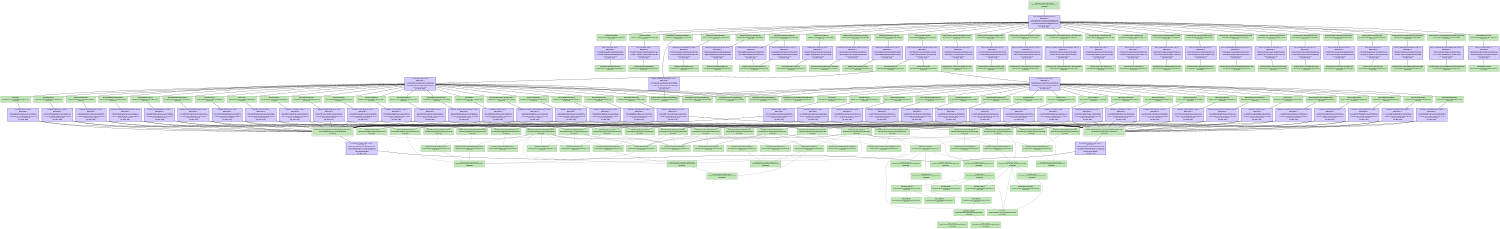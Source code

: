 digraph DreamCatcher {
   size = "10.000000,8.500000";
   concentrate = false;

   node [ shape = box, style = filled, color = "0.3 0.5 0.6", fillcolor = "0.3 0.2 0.9", fontname = "Monaco", fontsize = "9" ];
   n00001 [ label = "Release/DreamCatcher.app\n1fcf1aed775b58eb0cd5bf24de08218d\nUpToDate", peripheries = 3 ];
   n00002 [ label = "Contents/Info.plist\nc8097ae70e8da27ccbabd965fe4af122\nUpToDate" ];
   n00003 [ label = "DreamCatcher.build/Info.plist\n000000004470cd200000000000000851\nUpToDate" ];
   n00004 [ label = "Contents/PkgInfo\n1898711c08ea311fb9b554847e3a1a85\nUpToDate" ];
   n00005 [ label = "DreamCatcher.build/PkgInfo\n000000004470a3440000000000000008\nUpToDate" ];
   n00006 [ label = "Frameworks/AGRegex.framework\n171a45c9c15b287200cb28f7203f492d\nUpToDate" ];
   n00007 [ label = "DreamCatcher/AGRegex.framework[C]\n000000004375f11a00000000000000cc\nUpToDate" ];
   n00008 [ label = "English.lproj/MainMenu.nib\n26cc57f82ded7cca96f7ee790ce9d1d8\nUpToDate" ];
   n00009 [ label = "English.lproj/MainMenu.nib\n0000000043753cf80000000000000110\nUpToDate" ];
   n00010 [ label = "English.lproj/MyDocument.nib\nfaa8be9ebf49491e504dc2f5aa4f4d22\nUpToDate" ];
   n00011 [ label = "English.lproj/MyDocument.nib\n000000004308dd3f00000000000000cc\nUpToDate" ];
   n00012 [ label = "Resources/DreamCatcher.icns\n000000004308dd3e000000000000c2e4\nUpToDate" ];
   n00013 [ label = "DreamCatcher/DreamCatcher.icns\n000000004308dd3e000000000000c2e4\nUpToDate" ];
   n00014 [ label = "Resources/Credits.rtf\nbaaf8c137d96ff2e877dcd16c449e84e\nUpToDate" ];
   n00015 [ label = "DreamCatcher/Credits.rtf\n0000000043782c640000000000000187\nUpToDate" ];
   n00016 [ label = "Resources/DreamCatcher-Info.plist\n9a695a4586c6a251fb4a70a35ba59a80\nUpToDate" ];
   n00017 [ label = "DreamCatcher/DreamCatcher-Info.plist\n000000004470cd010000000000000851\nUpToDate" ];
   n00018 [ label = "English.lproj/Preferences.nib\n02b0cefbde687ec8fdce5df68cc43b8c\nUpToDate" ];
   n00019 [ label = "English.lproj/Preferences.nib\n00000000444873850000000000000110\nUpToDate" ];
   n00020 [ label = "ppc/MyDocument.o\n69d2977a4129f390bec770e290915349\nUpToDate" ];
   n00021 [ label = "Headers/AppKit.h\n000000004385bc150000000000001504\nUpToDate" ];
   n00022 [ label = "AppKit-ausahgauywlhbgcqekinalaiwwdd/AppKit.h.gch\n9d212daf88ebf1522377d479e9d5f62d\nUpToDate", peripheries = 3 ];
   n00023 [ label = "DreamCatcher/MyDocument.m\n00000000437539a20000000000007376\nUpToDate" ];
   n00024 [ label = "i386/MyDocument.o\n25a5b710b7bc48fbf38a244c84deb81e\nUpToDate" ];
   n00025 [ label = "AppKit-aqewydexorohcadavxupqzzvfews/AppKit.h.gch\n41f7ab6525cb5a28a404517ac83f670c\nUpToDate", peripheries = 3 ];
   n00026 [ label = "ppc/GUIMain.o\ndd79fa3ed39f18194fbcac1e5daba449\nUpToDate" ];
   n00027 [ label = "DreamCatcher/GUIMain.m\n0000000043e795f20000000000000078\nUpToDate" ];
   n00028 [ label = "i386/GUIMain.o\nfb8219e8f231a7dde3bca3c27d72b636\nUpToDate" ];
   n00029 [ label = "ppc/Page.o\n63a4b24d779cc7864440a760d3c81275\nUpToDate" ];
   n00030 [ label = "DreamCatcher/Page.m\n000000004308dd4100000000000001b5\nUpToDate" ];
   n00031 [ label = "i386/Page.o\n70e66a5a21efdc2bb07b2b4e28df729c\nUpToDate" ];
   n00032 [ label = "ppc/Spider.o\n0bbbf4c27b82cc6fc93d7175a0b819a2\nUpToDate" ];
   n00033 [ label = "DreamCatcher/Spider.m\n000000004471eb840000000000002496\nUpToDate" ];
   n00034 [ label = "i386/Spider.o\ndd3943b2180c0c9b39d93ace637db930\nUpToDate" ];
   n00035 [ label = "ppc/ConditionVariable.o\n93a6d2c1d1368985bcdb0eac62d2437f\nUpToDate" ];
   n00036 [ label = "DreamCatcher/ConditionVariable.m\n000000004470a11e0000000000000928\nUpToDate" ];
   n00037 [ label = "i386/ConditionVariable.o\n4af634f441c89df4d123e9bddbe09cef\nUpToDate" ];
   n00038 [ label = "ppc/Response.o\n1af30f0cd6406610e46403504225e01e\nUpToDate" ];
   n00039 [ label = "DreamCatcher/Response.m\n000000004308dd410000000000000118\nUpToDate" ];
   n00040 [ label = "i386/Response.o\n4bd59181034920d51169a4dd3184e224\nUpToDate" ];
   n00041 [ label = "ppc/ErrorResponse.o\nf2d295f26e956578372c90ec652e3c93\nUpToDate" ];
   n00042 [ label = "DreamCatcher/ErrorResponse.m\n000000004308dd3f00000000000001a8\nUpToDate" ];
   n00043 [ label = "i386/ErrorResponse.o\n78a772160d5fb767c5e531bf3988571b\nUpToDate" ];
   n00044 [ label = "ppc/FoundationWebClient.o\nbc7dee47df0cd4330ae1f79227608477\nUpToDate" ];
   n00045 [ label = "DreamCatcher/FoundationWebClient.m\n00000000444874320000000000003f9d\nUpToDate" ];
   n00046 [ label = "i386/FoundationWebClient.o\n9f8e1822a287fde78387ef9a35458def\nUpToDate" ];
   n00047 [ label = "ppc/UnknownTypeResponse.o\nd25191468f0384395c7193e4e1dabffa\nUpToDate" ];
   n00048 [ label = "DreamCatcher/UnknownTypeResponse.m\n000000004308dd4200000000000001f8\nUpToDate" ];
   n00049 [ label = "i386/UnknownTypeResponse.o\n5f76b71d17e8bb45d66e1fd68510b7d3\nUpToDate" ];
   n00050 [ label = "ppc/RobotsTxt.o\nff3bdc3cba28a601fc8864d538d8de55\nUpToDate" ];
   n00051 [ label = "DreamCatcher/RobotsTxt.m\n000000004339705100000000000013c2\nUpToDate" ];
   n00052 [ label = "i386/RobotsTxt.o\n5749b90acfa360383e60562d760b118e\nUpToDate" ];
   n00053 [ label = "ppc/DCProperties.o\nca30d32048379e4fdafa1987ecf78ac9\nUpToDate" ];
   n00054 [ label = "DreamCatcher/DCProperties.m\n000000004470ccbf0000000000000438\nUpToDate" ];
   n00055 [ label = "i386/DCProperties.o\nfc37010971f21ecf2be6a26f188f9644\nUpToDate" ];
   n00056 [ label = "ppc/Spellchecker.o\n6185ec45bdeeb967745f98de0a01e2f2\nUpToDate" ];
   n00057 [ label = "DreamCatcher/Spellchecker.m\n0000000043150dc40000000000001419\nUpToDate" ];
   n00058 [ label = "i386/Spellchecker.o\n06d774b5bfe836cb6b95964d4bdb2f7d\nUpToDate" ];
   n00059 [ label = "ppc/PreferencesController.o\n779cd6b56cecba1db572b521709c2aa9\nUpToDate" ];
   n00060 [ label = "DreamCatcher/PreferencesController.m\n000000004448745200000000000014df\nUpToDate" ];
   n00061 [ label = "i386/PreferencesController.o\nad38d4b9b953e4c7b73d51619839c0ea\nUpToDate" ];
   n00062 [ label = "ppc/DCTableView.o\n30a0b91602e8f134a5c3c95944d44124\nUpToDate" ];
   n00063 [ label = "DreamCatcher/DCTableView.m\n000000004308dd3e00000000000004ea\nUpToDate" ];
   n00064 [ label = "i386/DCTableView.o\ndc0bc2734b4a1f18a393e56ba45df362\nUpToDate" ];
   n00065 [ label = "ppc/EntityReference.o\na6efab6cc8b0deae5e5c7872fe8c51b7\nUpToDate" ];
   n00066 [ label = "DreamCatcher/EntityReference.m\n000000004308dd3f00000000000055cb\nUpToDate" ];
   n00067 [ label = "i386/EntityReference.o\n7518cb09a2d3080da08184a15281ad06\nUpToDate" ];
   n00068 [ label = "ppc/DCUtil.o\n5aa3bb2ca0430099d5afd92a8fee5b4c\nUpToDate" ];
   n00069 [ label = "DreamCatcher/DCUtil.m\n0000000043274f77000000000000033e\nUpToDate" ];
   n00070 [ label = "i386/DCUtil.o\n9c525eb127fb25e3ee9fd84d9227f554\nUpToDate" ];
   n00071 [ label = "ppc/DSFileTypeDrag.o\n084880a1da9eca6515315144d3cf3d82\nUpToDate" ];
   n00072 [ label = "DreamCatcher/DSFileTypeDrag.m\n00000000437538490000000000000ca8\nUpToDate" ];
   n00073 [ label = "i386/DSFileTypeDrag.o\nf9cfd2cff2cf7ad267d065454d7115ac\nUpToDate" ];
   n00074 [ label = "ppc/DSFolderDrag.o\nc37c52e07086d72dec6f0d6e8f87394f\nUpToDate" ];
   n00075 [ label = "DreamCatcher/DSFolderDrag.m\n00000000437538490000000000001e88\nUpToDate" ];
   n00076 [ label = "i386/DSFolderDrag.o\n5066621dc4b1c4e2de67ddbfcf487fa8\nUpToDate" ];
   n00077 [ label = "ppc/NSAppleScript+HandlerCalls.o\n02dce9d6fb7c4c4711e4c251f001e0d5\nUpToDate" ];
   n00078 [ label = "DreamCatcher/NSAppleScript+HandlerCalls.m\n0000000043752305000000000000078f\nUpToDate" ];
   n00079 [ label = "i386/NSAppleScript+HandlerCalls.o\n03880ee74cd62e9007ee400024b98d13\nUpToDate" ];
   n00080 [ label = "ppc/TidyHTMLParser.o\n56904f0e67e5d3bf4184ad4693c08754\nUpToDate" ];
   n00081 [ label = "DreamCatcher/TidyHTMLParser.m\n000000004470a2c20000000000000cfa\nUpToDate" ];
   n00082 [ label = "i386/TidyHTMLParser.o\n31e9d035a63a43c8cbea46af20f8c264\nUpToDate" ];
   n00083 [ label = "ppc/DreamCatcher\nddec45ed0a6bc5dd4962ee3892fd231e\nUpToDate" ];
   n00084 [ label = "Frameworks/WebKit.framework[C]\n00000000436acc7f00000000000000ee\nUpToDate" ];
   n00085 [ label = "Frameworks/CoreFoundation.framework[C]\n0000000042a51d7900000000000000cc\nUpToDate" ];
   n00086 [ label = "Frameworks/Quartz.framework[C]\n0000000042a51d8700000000000000ee\nUpToDate" ];
   n00087 [ label = "Frameworks/Cocoa.framework[C]\n0000000042a51d7b00000000000000cc\nUpToDate" ];
   n00088 [ label = "i386/DreamCatcher\n9954968cd81e0741cdd54dc200e4ff08\nUpToDate" ];
   n00089 [ label = "MacOS/DreamCatcher\n77aca3cffed45deeeac215687d0833f4\nUpToDate" ];
   n00090 [ label = "DreamCatcher Help/correctingerrors.html\n08d1858319114cc2892e281d95c08744\nUpToDate" ];
   n00091 [ label = "DreamCatcher Help/correctingerrors.html\n0000000043782b1a00000000000011d9\nUpToDate" ];
   n00092 [ label = "DreamCatcher Help/Dictionaries.html\n51d3d52bbe39e4d706ab1fc955575a2d\nUpToDate" ];
   n00093 [ label = "DreamCatcher Help/Dictionaries.html\n000000004378224f00000000000009bf\nUpToDate" ];
   n00094 [ label = "DreamCatcher Help/DreamCatcher Help idx\n28fcbf10d67ec5a0b345829c2d563509\nUpToDate" ];
   n00095 [ label = "DreamCatcher Help/DreamCatcher Help idx\n000000004378224f0000000000003000\nUpToDate" ];
   n00096 [ label = "DreamCatcher Help/DreamCatcher Help.helpindex\nd3b3b646f1ef130f687456acc82483b5\nUpToDate" ];
   n00097 [ label = "DreamCatcher Help/DreamCatcher Help.helpindex\n000000004378224f00000000000039aa\nUpToDate" ];
   n00098 [ label = "DreamCatcher Help/empty.html\n5ca473c8ecc0a881acc5921ea541e788\nUpToDate" ];
   n00099 [ label = "DreamCatcher Help/empty.html\n000000004378224f0000000000000000\nUpToDate" ];
   n00100 [ label = "DreamCatcher Help/help.css\n22abe03744d4281816646b12f9b3117c\nUpToDate" ];
   n00101 [ label = "DreamCatcher Help/help.css\n000000004378224f00000000000009a6\nUpToDate" ];
   n00102 [ label = "DreamCatcher Help/ignoringerrors.html\nf7f27780e026ab67e94afe211ea03645\nUpToDate" ];
   n00103 [ label = "DreamCatcher Help/ignoringerrors.html\n0000000043782581000000000000061e\nUpToDate" ];
   n00104 [ label = "DreamCatcher Help/Introduction.html\n58125d73e663416548277aaf3e9120f2\nUpToDate" ];
   n00105 [ label = "DreamCatcher Help/Introduction.html\n00000000437824740000000000000733\nUpToDate" ];
   n00106 [ label = "DreamCatcher Help/modifyingthedictionary.html\n3d58483832d4d3d1f5f2c507cb2c9647\nUpToDate" ];
   n00107 [ label = "DreamCatcher Help/modifyingthedictionary.html\n00000000437829310000000000000544\nUpToDate" ];
   n00108 [ label = "DreamCatcher Help/preferences.html\nab8a22cdb13291e30ec164ea32726120\nUpToDate" ];
   n00109 [ label = "DreamCatcher Help/preferences.html\n0000000043782a470000000000000ecb\nUpToDate" ];
   n00110 [ label = "DreamCatcher Help/Reference.html\n052dc2a69007c827e748375e8ae8bfc5\nUpToDate" ];
   n00111 [ label = "DreamCatcher Help/Reference.html\n0000000043c1fcb40000000000000c43\nUpToDate" ];
   n00112 [ label = "DreamCatcher Help/spellchecking.html\n466e1c3e630b2339158544d88f75887d\nUpToDate" ];
   n00113 [ label = "DreamCatcher Help/spellchecking.html\n00000000437827520000000000000d84\nUpToDate" ];
   n00114 [ label = "DreamCatcher Help/top.html\ndc14eb2d1c8c45d1617b1385a5c32e58\nUpToDate" ];
   n00115 [ label = "DreamCatcher Help/top.html\n00000000437823670000000000000473\nUpToDate" ];
   n00116 [ label = "DreamCatcher Help/usingdreamcatcher.html\n9a54961a28cc54e4d8abfecb05b24fee\nUpToDate" ];
   n00117 [ label = "DreamCatcher Help/usingdreamcatcher.html\n0000000043782251000000000000031b\nUpToDate" ];
   n00118 [ label = "DreamCatcher Help/usingdreamcatcherframe.html\n231916cea1d2a48443b15c400dc7aba0\nUpToDate" ];
   n00119 [ label = "DreamCatcher Help/usingdreamcatcherframe.html\n00000000437825cb000000000000022f\nUpToDate" ];
   n00120 [ label = "HelpImages/Icon.png\nd0ce7a5b20e887120676da91faac857f\nUpToDate" ];
   n00121 [ label = "HelpImages/Icon.png\n00000000437822510000000000006591\nUpToDate" ];
   n00122 [ label = "DreamCatcher/MyDocument.h\n00000000437504440000000000000609\nUpToDate" ];
   n00123 [ label = "DreamCatcher/Spider.h\n000000004308dd41000000000000060a\nUpToDate" ];
   n00124 [ label = "DreamCatcher/Spellchecker.h\n000000004308dd410000000000000356\nUpToDate" ];
   n00125 [ label = "DreamCatcher/Page.h\n000000004308dd4100000000000000c6\nUpToDate" ];
   n00126 [ label = "DreamCatcher/DCProperties.h\n000000004308dd3e000000000000010d\nUpToDate" ];
   n00127 [ label = "DreamCatcher/PreferencesController.h\n00000000444872350000000000000274\nUpToDate" ];
   n00128 [ label = "DreamCatcher/NSAppleScript+HandlerCalls.h\n00000000437501f90000000000000284\nUpToDate" ];
   n00129 [ label = "DreamCatcher/ProgressListener.h\n0000000043e795d40000000000000092\nUpToDate" ];
   n00130 [ label = "DreamCatcher/WebClient.h\n000000004308dd420000000000000264\nUpToDate" ];
   n00131 [ label = "DreamCatcher/Response.h\n0000000043e7955b0000000000000089\nUpToDate" ];
   n00132 [ label = "DreamCatcher/ConditionVariable.h\n000000004308dd3e00000000000004fa\nUpToDate" ];
   n00133 [ label = "DreamCatcher/FoundationWebClient.h\n0000000044450f2e000000000000049c\nUpToDate" ];
   n00134 [ label = "DreamCatcher/RobotsTxt.h\n000000004308dd410000000000000298\nUpToDate" ];
   n00135 [ label = "libkern/OSAtomic.h\n0000000042a51e3a0000000000001a14\nUpToDate" ];
   n00136 [ label = "include/pthread.h\n0000000042a51e3b00000000000038d4\nUpToDate" ];
   n00137 [ label = "include/_types.h\n0000000042a51e38000000000000063a\nUpToDate" ];
   n00138 [ label = "include/pthread_impl.h\n0000000042a51e3b0000000000000639\nUpToDate" ];
   n00139 [ label = "include/sched.h\n0000000042a51e3c000000000000055e\nUpToDate" ];
   n00140 [ label = "include/time.h\n0000000042a51e3c00000000000016dc\nUpToDate" ];
   n00141 [ label = "sys/cdefs.h\n0000000042a51e3c0000000000003314\nUpToDate" ];
   n00142 [ label = "sys/_types.h\n0000000042a51e3c0000000000001f2d\nUpToDate" ];
   n00143 [ label = "machine/_types.h\n0000000042a51e3a00000000000004b5\nUpToDate" ];
   n00144 [ label = "ppc/_types.h\n0000000042a51e3b000000000000100c\nUpToDate" ];
   n00145 [ label = "i386/_types.h\n0000000042a51e3a000000000000100f\nUpToDate" ];
   n00146 [ label = "machine/_limits.h\n0000000042a51e3a00000000000004b5\nUpToDate" ];
   n00147 [ label = "xlocale/_time.h\n0000000042a51e3c000000000000053a\nUpToDate" ];
   n00148 [ label = "ppc/_limits.h\n0000000042a51e3b000000000000042a\nUpToDate" ];
   n00149 [ label = "i386/_limits.h\n0000000042a51e3a000000000000042d\nUpToDate" ];
   n00150 [ label = "include/stddef.h\n0000000042c4ae8d0000000000003193\nUpToDate" ];
   n00151 [ label = "include/stdint.h\n0000000042a51e3a0000000000001a59\nUpToDate" ];
   n00152 [ label = "include/stdbool.h\n0000000042a51e3d0000000000000640\nUpToDate" ];
   n00153 [ label = "DreamCatcher/ErrorResponse.h\n000000004308dd3f000000000000015a\nUpToDate" ];
   n00154 [ label = "Headers/AGRegex.h\n000000004375f11a0000000000003113\nUpToDate" ];
   n00155 [ label = "DreamCatcher/UnknownTypeResponse.h\n000000004308dd42000000000000016d\nUpToDate" ];
   n00156 [ label = "DreamCatcher/EntityReference.h\n000000004308dd3f0000000000000089\nUpToDate" ];
   n00157 [ label = "DreamCatcher/DCUtil.h\n0000000043274bdf0000000000000112\nUpToDate" ];
   n00158 [ label = "DreamCatcher/TidyHTMLParser.h\n0000000044450dd800000000000001be\nUpToDate" ];
   n00159 [ label = "DreamCatcher/DSFileTypeDrag.h\n0000000043753849000000000000039b\nUpToDate" ];
   n00160 [ label = "DreamCatcher/DSFolderDrag.h\n00000000437538490000000000000358\nUpToDate" ];
   n00161 [ label = "DreamCatcher/DCTableView.h\n000000004308dd3e000000000000008f\nUpToDate" ];

   node [ shape = box, style = "filled,bold", color = "0.7 0.5 0.7", fillcolor = "0.7 0.2 1.0", fontname = "Monaco", fontsize = "9" ];
   c00001 [ label = "PBXCp Info.plist <wt:0>\nwaitCount: 0\n000000004470cd200000000000000851\n^ c8097ae74afd6f5ccbabd965fe4af973\n= c8097ae70e8da27ccbabd965fe4af122\nDoesNotNeedToRun\n(no 'why' info)" ];
   c00002 [ label = "PBXCp PkgInfo <wt:0>\nwaitCount: 0\n00000000000000000000000000000000\n^ 1898711c08ea311fb9b554847e3a1a85\n= 1898711c08ea311fb9b554847e3a1a85\nDoesNotNeedToRun\n(no 'why' info)" ];
   c00003 [ label = "PBXCp AGRegex.framework <wt:2>\nwaitCount: 0\n000000004375f11a00000000000000cc\n^ 171a45c9822ed96800cb28f7203f49e1\n= 171a45c9c15b287200cb28f7203f492d\nDoesNotNeedToRun\n(no 'why' info)" ];
   c00004 [ label = "CpResource MainMenu.nib <wt:4>\nwaitCount: 0\n00000000000000000000000000000000\n^ 26cc57f82ded7cca96f7ee790ce9d1d8\n= 26cc57f82ded7cca96f7ee790ce9d1d8\nDoesNotNeedToRun\n(no 'why' info)" ];
   c00005 [ label = "CpResource MyDocument.nib <wt:4>\nwaitCount: 0\n00000000000000000000000000000000\n^ faa8be9ebf49491e504dc2f5aa4f4d22\n= faa8be9ebf49491e504dc2f5aa4f4d22\nDoesNotNeedToRun\n(no 'why' info)" ];
   c00006 [ label = "CpResource DreamCatcher.icns <wt:4>\nwaitCount: 0\n00000000000000000000000000000000\n^ 3342f4ffe83388f4a54d23670f837a72\n= 3342f4ffe83388f4a54d23670f837a72\nDoesNotNeedToRun\n(no 'why' info)" ];
   c00007 [ label = "CpResource Credits.rtf <wt:4>\nwaitCount: 0\n00000000000000000000000000000000\n^ baaf8c137d96ff2e877dcd16c449e84e\n= baaf8c137d96ff2e877dcd16c449e84e\nDoesNotNeedToRun\n(no 'why' info)" ];
   c00008 [ label = "CpResource DreamCatcher-Info.plist <wt:4>\nwaitCount: 0\n00000000000000000000000000000000\n^ 9a695a4586c6a251fb4a70a35ba59a80\n= 9a695a4586c6a251fb4a70a35ba59a80\nDoesNotNeedToRun\n(no 'why' info)" ];
   c00009 [ label = "CpResource Preferences.nib <wt:4>\nwaitCount: 0\n00000000000000000000000000000000\n^ 02b0cefbde687ec8fdce5df68cc43b8c\n= 02b0cefbde687ec8fdce5df68cc43b8c\nDoesNotNeedToRun\n(no 'why' info)" ];
   c00010 [ label = "CompileC MyDocument.o <wt:6>\nwaitCount: 0\n9d212daf8f39f71e2377d479e9d585d8\n^ f4f3bad5ce10048e9db0a49b7944d691\n= 69d2977a4129f390bec770e290915349\nDoesNotNeedToRun\n(no 'why' info)" ];
   c00011 [ label = "ProcessPCH AppKit.h.gch <wt:5>\nwaitCount: 0\n000000004385bc150000000000001504\n^ 9d212dafcb6e4d472377d479e9d5e329\n= 9d212daf88ebf1522377d479e9d5f62d\nDoesNotNeedToRun\n(no 'why' info)" ];
   c00012 [ label = "CompileC MyDocument.o <wt:6>\nwaitCount: 0\n41f7ab6522195c64a404517ac83f14f9\n^ 64521c7595a5149f578e75364ce1ace7\n= 25a5b710b7bc48fbf38a244c84deb81e\nDoesNotNeedToRun\n(no 'why' info)" ];
   c00013 [ label = "ProcessPCH AppKit.h.gch <wt:5>\nwaitCount: 0\n000000004385bc150000000000001504\n^ 41f7ab65664ee63da404517ac83f7208\n= 41f7ab6525cb5a28a404517ac83f670c\nDoesNotNeedToRun\n(no 'why' info)" ];
   c00014 [ label = "CompileC GUIMain.o <wt:6>\nwaitCount: 0\n9d212dafcb0c64a02377d479e9d5f655\n^ 4058d79118937cb96ccb7867b47e521c\n= dd79fa3ed39f18194fbcac1e5daba449\nDoesNotNeedToRun\n(no 'why' info)" ];
   c00015 [ label = "CompileC GUIMain.o <wt:6>\nwaitCount: 0\n41f7ab65662ccfdaa404517ac83f6774\n^ ba75b28d941d680747b8f2b8b54dd142\n= fb8219e8f231a7dde3bca3c27d72b636\nDoesNotNeedToRun\n(no 'why' info)" ];
   c00016 [ label = "CompileC Page.o <wt:6>\nwaitCount: 0\n9d212dafcb0c64092377d479e9d5f7d7\n^ fe859fe2bc90a38f673773193a1de5a2\n= 63a4b24d779cc7864440a760d3c81275\nDoesNotNeedToRun\n(no 'why' info)" ];
   c00017 [ label = "CompileC Page.o <wt:6>\nwaitCount: 0\n41f7ab65662ccf73a404517ac83f66f6\n^ 3111c13f47c31358147f7a34e0e0146a\n= 70e66a5a21efdc2bb07b2b4e28df729c\nDoesNotNeedToRun\n(no 'why' info)" ];
   c00018 [ label = "CompileC Spider.o <wt:6>\nwaitCount: 0\n9d212daf8851edda2377d479e9d5fb13\n^ 969ad96df3d321b5ea4aa50c496de2b1\n= 0bbbf4c27b82cc6fc93d7175a0b819a2\nDoesNotNeedToRun\n(no 'why' info)" ];
   c00019 [ label = "CompileC Spider.o <wt:6>\nwaitCount: 0\n41f7ab65257146a0a404517ac83f6a32\n^ 9ccee8d73d7d4a3b9ddd6bb4ab42d302\n= dd3943b2180c0c9b39d93ace637db930\nDoesNotNeedToRun\n(no 'why' info)" ];
   c00020 [ label = "CompileC ConditionVariable.o <wt:6>\nwaitCount: 0\n9d212daf8ff23dc52377d479e9d5d7fa\n^ 0e87ff6e5ec4b4409facdad58b079485\n= 93a6d2c1d1368985bcdb0eac62d2437f\nDoesNotNeedToRun\n(no 'why' info)" ];
   c00021 [ label = "CompileC ConditionVariable.o <wt:6>\nwaitCount: 0\n41f7ab6522d296bfa404517ac83f46db\n^ 0b019f91631a0b4b7527b8c713dfda34\n= 4af634f441c89df4d123e9bddbe09cef\nDoesNotNeedToRun\n(no 'why' info)" ];
   c00022 [ label = "CompileC Response.o <wt:6>\nwaitCount: 0\n9d212daf8804b9482377d479e9d5f7bc\n^ 87d222a35e44df58c713d729abf017a2\n= 1af30f0cd6406610e46403504225e01e\nDoesNotNeedToRun\n(no 'why' info)" ];
   c00023 [ label = "CompileC Response.o <wt:6>\nwaitCount: 0\n41f7ab6525241232a404517ac83f669d\n^ 0a223ae4266d32e7b56df5a7f9bb84b9\n= 4bd59181034920d51169a4dd3184e224\nDoesNotNeedToRun\n(no 'why' info)" ];
   c00024 [ label = "CompileC ErrorResponse.o <wt:6>\nwaitCount: 0\n9d212dafcb0c64092377d479e9d5f656\n^ 6ff3b85da5990171145b44958cfbcac5\n= f2d295f26e956578372c90ec652e3c93\nDoesNotNeedToRun\n(no 'why' info)" ];
   c00025 [ label = "CompileC ErrorResponse.o <wt:6>\nwaitCount: 0\n41f7ab65662ccf73a404517ac83f6777\n^ 3950d9736b73781461e160c5f1b7306c\n= 78a772160d5fb767c5e531bf3988571b\nDoesNotNeedToRun\n(no 'why' info)" ];
   c00026 [ label = "CompileC FoundationWebClient.o <wt:6>\nwaitCount: 0\n9d212daf885b7a1b2377d479e9d5f9f3\n^ 215cc3e85757ae28299623ebceb57d84\n= bc7dee47df0cd4330ae1f79227608477\nDoesNotNeedToRun\n(no 'why' info)" ];
   c00027 [ label = "CompileC FoundationWebClient.o <wt:6>\nwaitCount: 0\n41f7ab65257bd161a404517ac83f68d2\n^ de79b34787fc2c862783bee0fd7ae53d\n= 9f8e1822a287fde78387ef9a35458def\nDoesNotNeedToRun\n(no 'why' info)" ];
   c00028 [ label = "CompileC UnknownTypeResponse.o <wt:6>\nwaitCount: 0\n9d212dafcb0c64092377d479e9d5f631\n^ 4f70bce9440fe0307f06479d080f49cb\n= d25191468f0384395c7193e4e1dabffa\nDoesNotNeedToRun\n(no 'why' info)" ];
   c00029 [ label = "CompileC UnknownTypeResponse.o <wt:6>\nwaitCount: 0\n41f7ab65662ccf73a404517ac83f6710\n^ 1e811c7871c47436726a4eac4d2fd0c3\n= 5f76b71d17e8bb45d66e1fd68510b7d3\nDoesNotNeedToRun\n(no 'why' info)" ];
   c00030 [ label = "CompileC RobotsTxt.o <wt:6>\nwaitCount: 0\n9d212dafcb803bb92377d479e9d5d67b\n^ 621af19371a89db8dfffb0acd10d082e\n= ff3bdc3cba28a601fc8864d538d8de55\nDoesNotNeedToRun\n(no 'why' info)" ];
   c00031 [ label = "CompileC RobotsTxt.o <wt:6>\nwaitCount: 0\n41f7ab6566a090c3a404517ac83f475a\n^ 16be126fa903f0fb9a640757be3456d4\n= 5749b90acfa360383e60562d760b118e\nDoesNotNeedToRun\n(no 'why' info)" ];
   c00032 [ label = "CompileC DCProperties.o <wt:6>\nwaitCount: 0\n9d212daf8f93e0d32377d479e9d5f318\n^ 5711fe8fc7a47e9cf98dcdfe052279d1\n= ca30d32048379e4fdafa1987ecf78ac9\nDoesNotNeedToRun\n(no 'why' info)" ];
   c00033 [ label = "CompileC DCProperties.o <wt:6>\nwaitCount: 0\n41f7ab6522b34ba9a404517ac83f6239\n^ bdc0aa6c534155668fe2f315d0b0f47d\n= fc37010971f21ecf2be6a26f188f9644\nDoesNotNeedToRun\n(no 'why' info)" ];
   c00034 [ label = "CompileC Spellchecker.o <wt:6>\nwaitCount: 0\n9d212daf88f621242377d479e9d5e4dc\n^ fca4c1ea3518984357284ca7e3d4062e\n= 6185ec45bdeeb967745f98de0a01e2f2\nDoesNotNeedToRun\n(no 'why' info)" ];
   c00035 [ label = "CompileC Spellchecker.o <wt:6>\nwaitCount: 0\n41f7ab6525d68a5ea404517ac83f75fd\n^ 4720dfd09a3ebc95cf91c73783e45a80\n= 06d774b5bfe836cb6b95964d4bdb2f7d\nDoesNotNeedToRun\n(no 'why' info)" ];
   c00036 [ label = "CompileC PreferencesController.o <wt:6>\nwaitCount: 0\n9d212daf88ebf74a2377d479e9d5e21e\n^ eabdfb1ae4074d57960561589949c8b7\n= 779cd6b56cecba1db572b521709c2aa9\nDoesNotNeedToRun\n(no 'why' info)" ];
   c00037 [ label = "CompileC PreferencesController.o <wt:6>\nwaitCount: 0\n41f7ab6525cb5c30a404517ac83f733f\n^ eccf7fdc9c98b8f71339001b5006b3d5\n= ad38d4b9b953e4c7b73d51619839c0ea\nDoesNotNeedToRun\n(no 'why' info)" ];
   c00038 [ label = "CompileC DCTableView.o <wt:6>\nwaitCount: 0\n9d212daf88ebf1522377d479e9d5f248\n^ ad8194b98a03006686b41d20ad01b36c\n= 30a0b91602e8f134a5c3c95944d44124\nDoesNotNeedToRun\n(no 'why' info)" ];
   c00039 [ label = "CompileC DCTableView.o <wt:6>\nwaitCount: 0\n41f7ab6525cb5a28a404517ac83f6369\n^ 9dfc69166e8145300797b4116c62900b\n= dc0bc2734b4a1f18a393e56ba45df362\nDoesNotNeedToRun\n(no 'why' info)" ];
   c00040 [ label = "CompileC EntityReference.o <wt:6>\nwaitCount: 0\n9d212daf88ebf1522377d479e9d5a36f\n^ 3bce86c3405b2ffc7d2bac0b1759f2d8\n= a6efab6cc8b0deae5e5c7872fe8c51b7\nDoesNotNeedToRun\n(no 'why' info)" ];
   c00041 [ label = "CompileC EntityReference.o <wt:6>\nwaitCount: 0\n41f7ab6525cb5a28a404517ac83f324e\n^ 34ef606c871852250485d5db9abe9f48\n= 7518cb09a2d3080da08184a15281ad06\nDoesNotNeedToRun\n(no 'why' info)" ];
   c00042 [ label = "CompileC DCUtil.o <wt:6>\nwaitCount: 0\n9d212dafcbe328c42377d479e9d5f50c\n^ c78296836ba0285df6d80d53663bae40\n= 5aa3bb2ca0430099d5afd92a8fee5b4c\nDoesNotNeedToRun\n(no 'why' info)" ];
   c00043 [ label = "CompileC DCUtil.o <wt:6>\nwaitCount: 0\n41f7ab6566c383bea404517ac83f642d\n^ dda5f5d44138a65d4a9b89375a189179\n= 9c525eb127fb25e3ee9fd84d9227f554\nDoesNotNeedToRun\n(no 'why' info)" ];
   c00044 [ label = "CompileC DSFileTypeDrag.o <wt:6>\nwaitCount: 0\n9d212dafcb9ec91b2377d479e9d5fa46\n^ 9569ad0e1100037e3646853d3a1ac7c4\n= 084880a1da9eca6515315144d3cf3d82\nDoesNotNeedToRun\n(no 'why' info)" ];
   c00045 [ label = "CompileC DSFileTypeDrag.o <wt:6>\nwaitCount: 0\n41f7ab6566be6261a404517ac83f6b67\n^ b83879aa947118b3c3d4343f854e7ecb\n= f9cfd2cff2cf7ad267d065454d7115ac\nDoesNotNeedToRun\n(no 'why' info)" ];
   c00046 [ label = "CompileC DSFolderDrag.o <wt:6>\nwaitCount: 0\n9d212daf88ebf1522377d479e9d5ebfd\n^ 5e5d7f4ff86d267fcf18d9176652d2b2\n= c37c52e07086d72dec6f0d6e8f87394f\nDoesNotNeedToRun\n(no 'why' info)" ];
   c00047 [ label = "CompileC DSFolderDrag.o <wt:6>\nwaitCount: 0\n41f7ab6525cb5a28a404517ac83f7adc\n^ 1191c978e17a9eca7a638cc507770574\n= 5066621dc4b1c4e2de67ddbfcf487fa8\nDoesNotNeedToRun\n(no 'why' info)" ];
   c00048 [ label = "CompileC NSAppleScript+HandlerCalls.o <wt:6>\nwaitCount: 0\n9d212daf88ebd3ae2377d479e9d5f326\n^ 9ffdc47973979fe93293162819d413f3\n= 02dce9d6fb7c4c4711e4c251f001e0d5\nDoesNotNeedToRun\n(no 'why' info)" ];
   c00049 [ label = "CompileC NSAppleScript+HandlerCalls.o <wt:6>\nwaitCount: 0\n41f7ab6525cb78d4a404517ac83f6207\n^ 427fa582691d5644a3ea117aec86ef14\n= 03880ee74cd62e9007ee400024b98d13\nDoesNotNeedToRun\n(no 'why' info)" ];
   c00050 [ label = "CompileC TidyHTMLParser.o <wt:6>\nwaitCount: 0\n9d212dafcc7419002377d479e9d5fcd3\n^ cbb162a1ab91cabf62f3793f7a157b87\n= 56904f0e67e5d3bf4184ad4693c08754\nDoesNotNeedToRun\n(no 'why' info)" ];
   c00051 [ label = "CompileC TidyHTMLParser.o <wt:6>\nwaitCount: 0\n41f7ab656154b27aa404517ac83f6df2\n^ 701e7b50c76ef1b26fee17d5e8c7af96\n= 31e9d035a63a43c8cbea46af20f8c264\nDoesNotNeedToRun\n(no 'why' info)" ];
   c00052 [ label = "Ld DreamCatcher <wt:6>\nwaitCount: 0\nb999f4d69a798ce02554f81e99a4ec30\n^ 6475b13b9012493d6c3616260b59cf2e\n= ddec45ed0a6bc5dd4962ee3892fd231e\nDoesNotNeedToRun\n(no 'why' info)" ];
   c00053 [ label = "Ld DreamCatcher <wt:6>\nwaitCount: 0\n649cde886e7f1ef798c22e218e5230ba\n^ fdc84804b66119b6551763e38eb6cfb2\n= 9954968cd81e0741cdd54dc200e4ff08\nDoesNotNeedToRun\n(no 'why' info)" ];
   c00054 [ label = "CreateUniversalBinary DreamCatcher <wt:6>\nwaitCount: 0\n44b8d361d275c29c84b7a3fa9219dc16\n^ 331470ae2ca19f726e75b692ef11efe2\n= 77aca3cffed45deeeac215687d0833f4\nDoesNotNeedToRun\n(no 'why' info)" ];
   c00055 [ label = "PBXCp correctingerrors.html <wt:10>\nwaitCount: 0\n0000000043782b1a00000000000011d9\n^ 08d185835a6967d8892e281d95c0969d\n= 08d1858319114cc2892e281d95c08744\nDoesNotNeedToRun\n(no 'why' info)" ];
   c00056 [ label = "PBXCp Dictionaries.html <wt:10>\nwaitCount: 0\n000000004378224f00000000000009bf\n^ 51d3d52bfd41c69806ab1fc955575392\n= 51d3d52bbe39e4d706ab1fc955575a2d\nDoesNotNeedToRun\n(no 'why' info)" ];
   c00057 [ label = "PBXCp \"DreamCatcher Help idx\" <wt:10>\nwaitCount: 0\n000000004378224f0000000000003000\n^ 28fcbf109506e7efb345829c2d560509\n= 28fcbf10d67ec5a0b345829c2d563509\nDoesNotNeedToRun\n(no 'why' info)" ];
   c00058 [ label = "PBXCp \"DreamCatcher Help.helpindex\" <wt:10>\nwaitCount: 0\n000000004378224f00000000000039aa\n^ d3b3b646b2973140687456acc824ba1f\n= d3b3b646f1ef130f687456acc82483b5\nDoesNotNeedToRun\n(no 'why' info)" ];
   c00059 [ label = "PBXCp empty.html <wt:10>\nwaitCount: 0\n000000004378224f0000000000000000\n^ 5ca473c8afb88aceacc5921ea541e788\n= 5ca473c8ecc0a881acc5921ea541e788\nDoesNotNeedToRun\n(no 'why' info)" ];
   c00060 [ label = "PBXCp help.css <wt:10>\nwaitCount: 0\n000000004378224f00000000000009a6\n^ 22abe03707ac0a5716646b12f9b318da\n= 22abe03744d4281816646b12f9b3117c\nDoesNotNeedToRun\n(no 'why' info)" ];
   c00061 [ label = "PBXCp ignoringerrors.html <wt:10>\nwaitCount: 0\n0000000043782581000000000000061e\n^ f7f27780a35e8ee6e94afe211ea0305b\n= f7f27780e026ab67e94afe211ea03645\nDoesNotNeedToRun\n(no 'why' info)" ];
   c00062 [ label = "PBXCp Introduction.html <wt:10>\nwaitCount: 0\n00000000437824740000000000000733\n^ 58125d73a51b651148277aaf3e9127c1\n= 58125d73e663416548277aaf3e9120f2\nDoesNotNeedToRun\n(no 'why' info)" ];
   c00063 [ label = "PBXCp modifyingthedictionary.html <wt:10>\nwaitCount: 0\n00000000437829310000000000000544\n^ 3d58483871acfae0f5f2c507cb2c9303\n= 3d58483832d4d3d1f5f2c507cb2c9647\nDoesNotNeedToRun\n(no 'why' info)" ];
   c00064 [ label = "PBXCp preferences.html <wt:10>\nwaitCount: 0\n0000000043782a470000000000000ecb\n^ ab8a22cdf24abba40ec164ea32726feb\n= ab8a22cdb13291e30ec164ea32726120\nDoesNotNeedToRun\n(no 'why' info)" ];
   c00065 [ label = "PBXCp Reference.html <wt:10>\nwaitCount: 0\n0000000043c1fcb40000000000000c43\n^ 052dc2a6d3c63493e748375e8ae8b386\n= 052dc2a69007c827e748375e8ae8bfc5\nDoesNotNeedToRun\n(no 'why' info)" ];
   c00066 [ label = "PBXCp spellchecking.html <wt:10>\nwaitCount: 0\n00000000437827520000000000000d84\n^ 466e1c3e2073046b158544d88f7585f9\n= 466e1c3e630b2339158544d88f75887d\nDoesNotNeedToRun\n(no 'why' info)" ];
   c00067 [ label = "PBXCp top.html <wt:10>\nwaitCount: 0\n00000000437823670000000000000473\n^ dc14eb2d5ff466b6617b1385a5c32a2b\n= dc14eb2d1c8c45d1617b1385a5c32e58\nDoesNotNeedToRun\n(no 'why' info)" ];
   c00068 [ label = "PBXCp usingdreamcatcher.html <wt:10>\nwaitCount: 0\n0000000043782251000000000000031b\n^ 9a54961a6bb476b5d8abfecb05b24cf5\n= 9a54961a28cc54e4d8abfecb05b24fee\nDoesNotNeedToRun\n(no 'why' info)" ];
   c00069 [ label = "PBXCp usingdreamcatcherframe.html <wt:10>\nwaitCount: 0\n00000000437825cb000000000000022f\n^ 231916cee2aa814f43b15c400dc7a98f\n= 231916cea1d2a48443b15c400dc7aba0\nDoesNotNeedToRun\n(no 'why' info)" ];
   c00070 [ label = "PBXCp Icon.png <wt:12>\nwaitCount: 0\n00000000437822510000000000006591\n^ d0ce7a5b6390a5430676da91faace0ee\n= d0ce7a5b20e887120676da91faac857f\nDoesNotNeedToRun\n(no 'why' info)" ];
   c00071 [ label = "PBXCp DreamCatcher.icns <wt:14>\nwaitCount: 0\n000000004308dd3e000000000000c2e4\n^ 3342f4ffe83388f4a54d23670f837a72\n= 3342f4ffab3b55caa54d23670f83b896\nDoesNotNeedToRun\n(no 'why' info)" ];
   c00072 [ label = "Touch DreamCatcher.app <wt:15>\nwaitCount: 0\n5d91590b650c7f3265c55b239a3640e6\n^ 425e43e6125727d96910e407443e616b\n= 1fcf1aed775b58eb0cd5bf24de08218d\nDoesNotNeedToRun\n(no 'why' info)" ];

   edge [ style = solid, color = black, arrowhead = none, arrowtail = normal ];
   n00001 -> { c00072 };
   n00002 -> { c00001 };
   n00004 -> { c00002 };
   n00006 -> { c00003 };
   n00008 -> { c00004 };
   n00010 -> { c00005 };
   n00012 -> { c00006 c00071 };
   n00014 -> { c00007 };
   n00016 -> { c00008 };
   n00018 -> { c00009 };
   n00020 -> { c00010 };
   n00022 -> { c00011 };
   n00024 -> { c00012 };
   n00025 -> { c00013 };
   n00026 -> { c00014 };
   n00028 -> { c00015 };
   n00029 -> { c00016 };
   n00031 -> { c00017 };
   n00032 -> { c00018 };
   n00034 -> { c00019 };
   n00035 -> { c00020 };
   n00037 -> { c00021 };
   n00038 -> { c00022 };
   n00040 -> { c00023 };
   n00041 -> { c00024 };
   n00043 -> { c00025 };
   n00044 -> { c00026 };
   n00046 -> { c00027 };
   n00047 -> { c00028 };
   n00049 -> { c00029 };
   n00050 -> { c00030 };
   n00052 -> { c00031 };
   n00053 -> { c00032 };
   n00055 -> { c00033 };
   n00056 -> { c00034 };
   n00058 -> { c00035 };
   n00059 -> { c00036 };
   n00061 -> { c00037 };
   n00062 -> { c00038 };
   n00064 -> { c00039 };
   n00065 -> { c00040 };
   n00067 -> { c00041 };
   n00068 -> { c00042 };
   n00070 -> { c00043 };
   n00071 -> { c00044 };
   n00073 -> { c00045 };
   n00074 -> { c00046 };
   n00076 -> { c00047 };
   n00077 -> { c00048 };
   n00079 -> { c00049 };
   n00080 -> { c00050 };
   n00082 -> { c00051 };
   n00083 -> { c00052 };
   n00088 -> { c00053 };
   n00089 -> { c00054 };
   n00090 -> { c00055 };
   n00092 -> { c00056 };
   n00094 -> { c00057 };
   n00096 -> { c00058 };
   n00098 -> { c00059 };
   n00100 -> { c00060 };
   n00102 -> { c00061 };
   n00104 -> { c00062 };
   n00106 -> { c00063 };
   n00108 -> { c00064 };
   n00110 -> { c00065 };
   n00112 -> { c00066 };
   n00114 -> { c00067 };
   n00116 -> { c00068 };
   n00118 -> { c00069 };
   n00120 -> { c00070 };
   c00001 -> { n00003 };
   c00002 -> { n00005 n00005 };
   c00003 -> { n00007 };
   c00004 -> { n00009 n00009 };
   c00005 -> { n00011 n00011 };
   c00006 -> { n00013 n00013 };
   c00007 -> { n00015 n00015 };
   c00008 -> { n00017 n00017 };
   c00009 -> { n00019 n00019 };
   c00010 -> { n00022 n00023 };
   c00011 -> { n00021 };
   c00012 -> { n00025 n00023 };
   c00013 -> { n00021 };
   c00014 -> { n00022 n00027 };
   c00015 -> { n00025 n00027 };
   c00016 -> { n00022 n00030 };
   c00017 -> { n00025 n00030 };
   c00018 -> { n00022 n00033 };
   c00019 -> { n00025 n00033 };
   c00020 -> { n00022 n00036 };
   c00021 -> { n00025 n00036 };
   c00022 -> { n00022 n00039 };
   c00023 -> { n00025 n00039 };
   c00024 -> { n00022 n00042 };
   c00025 -> { n00025 n00042 };
   c00026 -> { n00022 n00045 };
   c00027 -> { n00025 n00045 };
   c00028 -> { n00022 n00048 };
   c00029 -> { n00025 n00048 };
   c00030 -> { n00022 n00051 };
   c00031 -> { n00025 n00051 };
   c00032 -> { n00022 n00054 };
   c00033 -> { n00025 n00054 };
   c00034 -> { n00022 n00057 };
   c00035 -> { n00025 n00057 };
   c00036 -> { n00022 n00060 };
   c00037 -> { n00025 n00060 };
   c00038 -> { n00022 n00063 };
   c00039 -> { n00025 n00063 };
   c00040 -> { n00022 n00066 };
   c00041 -> { n00025 n00066 };
   c00042 -> { n00022 n00069 };
   c00043 -> { n00025 n00069 };
   c00044 -> { n00022 n00072 };
   c00045 -> { n00025 n00072 };
   c00046 -> { n00022 n00075 };
   c00047 -> { n00025 n00075 };
   c00048 -> { n00022 n00078 };
   c00049 -> { n00025 n00078 };
   c00050 -> { n00022 n00081 };
   c00051 -> { n00025 n00081 };
   c00052 -> { n00020 n00026 n00029 n00032 n00035 n00038 n00041 n00044 n00047 n00050 n00053 n00056 n00059 n00062 n00065 n00068 n00071 n00074 n00077 n00080 n00084 n00085 n00086 n00087 n00007 };
   c00053 -> { n00024 n00028 n00031 n00034 n00037 n00040 n00043 n00046 n00049 n00052 n00055 n00058 n00061 n00064 n00067 n00070 n00073 n00076 n00079 n00082 n00084 n00085 n00086 n00087 n00007 };
   c00054 -> { n00083 n00088 };
   c00055 -> { n00091 };
   c00056 -> { n00093 };
   c00057 -> { n00095 };
   c00058 -> { n00097 };
   c00059 -> { n00099 };
   c00060 -> { n00101 };
   c00061 -> { n00103 };
   c00062 -> { n00105 };
   c00063 -> { n00107 };
   c00064 -> { n00109 };
   c00065 -> { n00111 };
   c00066 -> { n00113 };
   c00067 -> { n00115 };
   c00068 -> { n00117 };
   c00069 -> { n00119 };
   c00070 -> { n00121 };
   c00071 -> { n00013 };
   c00072 -> { n00002 n00004 n00006 n00008 n00010 n00012 n00014 n00016 n00018 n00089 n00090 n00092 n00094 n00096 n00098 n00100 n00102 n00104 n00106 n00108 n00110 n00112 n00114 n00116 n00118 n00120 n00012 };

   edge [ style = solid, color = gray60, arrowhead = none, arrowtail = normal ];
   n00023 -> { n00122 n00123 n00124 n00125 n00126 n00127 n00128 };
   n00030 -> { n00125 };
   n00033 -> { n00123 n00132 n00131 n00125 n00133 n00134 n00126 n00135 n00136 };
   n00036 -> { n00132 n00135 n00136 };
   n00039 -> { n00131 };
   n00042 -> { n00153 };
   n00045 -> { n00133 n00154 n00153 n00155 n00125 n00126 n00156 n00157 n00158 };
   n00048 -> { n00155 };
   n00051 -> { n00134 n00154 n00126 n00157 };
   n00054 -> { n00126 };
   n00057 -> { n00124 n00125 n00123 n00126 };
   n00060 -> { n00127 n00126 n00124 n00159 };
   n00063 -> { n00161 };
   n00066 -> { n00156 };
   n00069 -> { n00157 n00126 };
   n00072 -> { n00159 };
   n00075 -> { n00160 };
   n00078 -> { n00128 };
   n00081 -> { n00158 n00126 n00125 };
   n00122 -> { n00129 };
   n00123 -> { n00130 n00129 };
   n00125 -> { n00131 };
   n00132 -> { n00136 };
   n00133 -> { n00130 };
   n00135 -> { n00150 n00141 n00151 n00152 };
   n00136 -> { n00137 n00138 n00139 n00140 n00141 };
   n00137 -> { n00142 };
   n00139 -> { n00138 n00141 };
   n00140 -> { n00137 n00146 n00141 n00147 };
   n00142 -> { n00141 n00143 };
   n00143 -> { n00144 n00145 };
   n00146 -> { n00148 n00149 };
   n00150 -> { n00142 };
   n00153 -> { n00131 };
   n00155 -> { n00131 };
   n00158 -> { n00133 };
   n00159 -> { n00160 };
}
